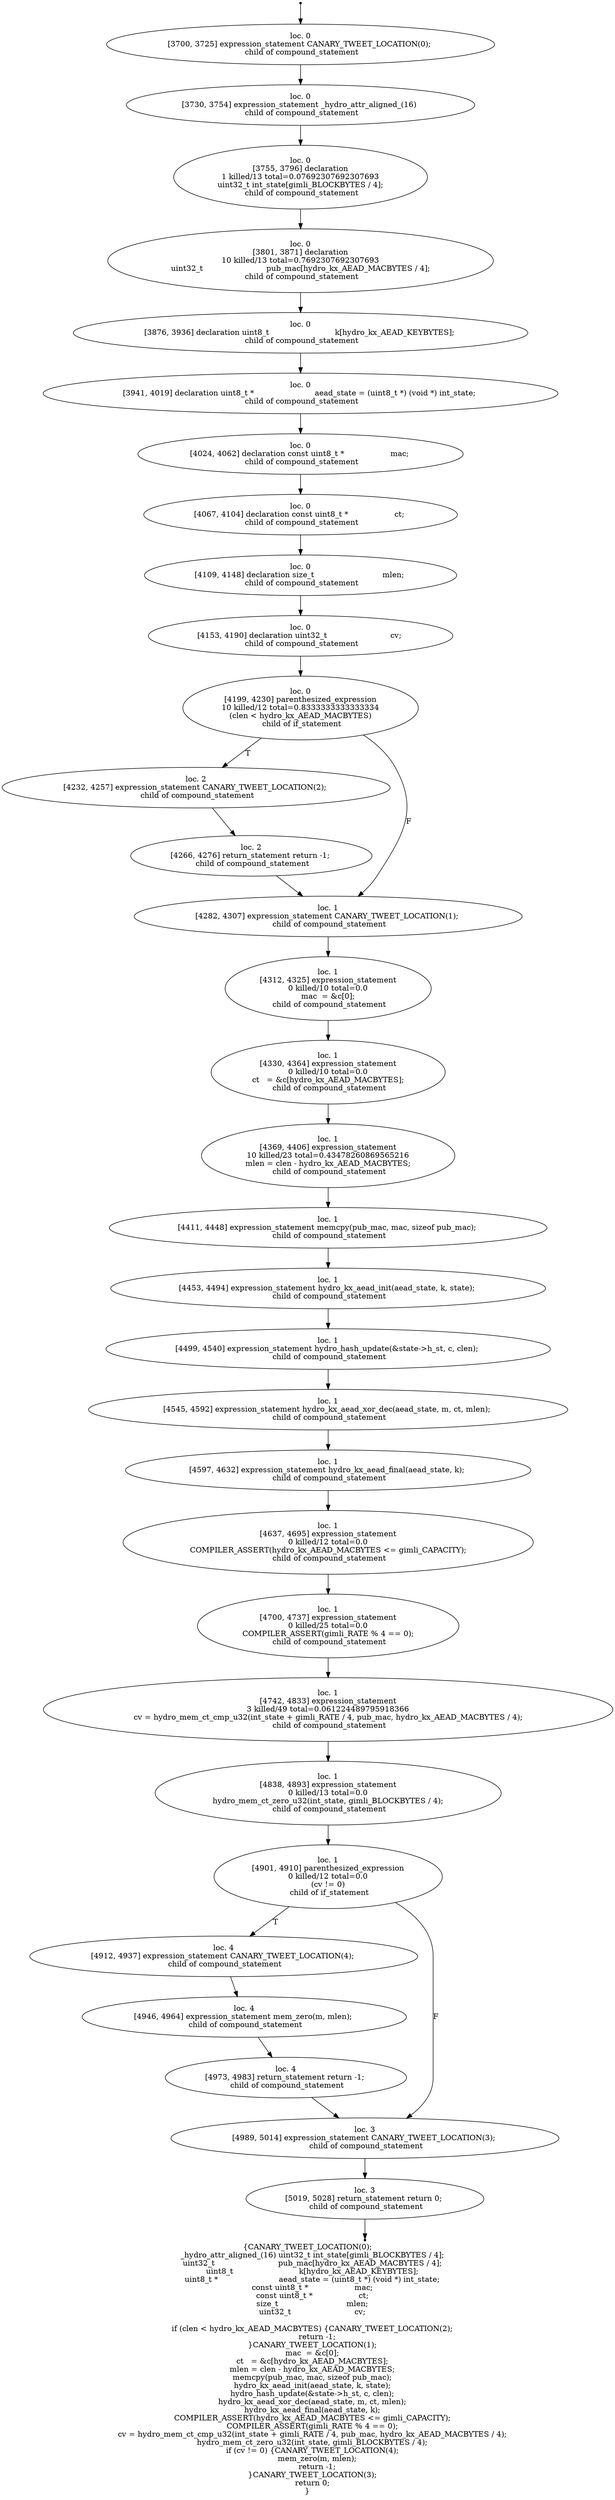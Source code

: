 digraph hydro_kx_aead_decrypt_5 {
	initial [shape=point]
	initial -> "loc. 0
[3700, 3725] expression_statement CANARY_TWEET_LOCATION(0); 
 child of compound_statement"
	final [shape=point]
	"loc. 3
[5019, 5028] return_statement return 0; 
 child of compound_statement" -> final
	"loc. 0
[3700, 3725] expression_statement CANARY_TWEET_LOCATION(0); 
 child of compound_statement"
	"loc. 0
[3700, 3725] expression_statement CANARY_TWEET_LOCATION(0); 
 child of compound_statement" -> "loc. 0
[3730, 3754] expression_statement _hydro_attr_aligned_(16) 
 child of compound_statement"
	"loc. 0
[3730, 3754] expression_statement _hydro_attr_aligned_(16) 
 child of compound_statement"
	"loc. 0
[3730, 3754] expression_statement _hydro_attr_aligned_(16) 
 child of compound_statement" -> "loc. 0
[3755, 3796] declaration
1 killed/13 total=0.07692307692307693
 uint32_t int_state[gimli_BLOCKBYTES / 4]; 
 child of compound_statement"
	"loc. 0
[3755, 3796] declaration
1 killed/13 total=0.07692307692307693
 uint32_t int_state[gimli_BLOCKBYTES / 4]; 
 child of compound_statement"
	"loc. 0
[3755, 3796] declaration
1 killed/13 total=0.07692307692307693
 uint32_t int_state[gimli_BLOCKBYTES / 4]; 
 child of compound_statement" -> "loc. 0
[3801, 3871] declaration
10 killed/13 total=0.7692307692307693
 uint32_t                          pub_mac[hydro_kx_AEAD_MACBYTES / 4]; 
 child of compound_statement"
	"loc. 0
[3801, 3871] declaration
10 killed/13 total=0.7692307692307693
 uint32_t                          pub_mac[hydro_kx_AEAD_MACBYTES / 4]; 
 child of compound_statement"
	"loc. 0
[3801, 3871] declaration
10 killed/13 total=0.7692307692307693
 uint32_t                          pub_mac[hydro_kx_AEAD_MACBYTES / 4]; 
 child of compound_statement" -> "loc. 0
[3876, 3936] declaration uint8_t                           k[hydro_kx_AEAD_KEYBYTES]; 
 child of compound_statement"
	"loc. 0
[3876, 3936] declaration uint8_t                           k[hydro_kx_AEAD_KEYBYTES]; 
 child of compound_statement"
	"loc. 0
[3876, 3936] declaration uint8_t                           k[hydro_kx_AEAD_KEYBYTES]; 
 child of compound_statement" -> "loc. 0
[3941, 4019] declaration uint8_t *                         aead_state = (uint8_t *) (void *) int_state; 
 child of compound_statement"
	"loc. 0
[3941, 4019] declaration uint8_t *                         aead_state = (uint8_t *) (void *) int_state; 
 child of compound_statement"
	"loc. 0
[3941, 4019] declaration uint8_t *                         aead_state = (uint8_t *) (void *) int_state; 
 child of compound_statement" -> "loc. 0
[4024, 4062] declaration const uint8_t *                   mac; 
 child of compound_statement"
	"loc. 0
[4024, 4062] declaration const uint8_t *                   mac; 
 child of compound_statement"
	"loc. 0
[4024, 4062] declaration const uint8_t *                   mac; 
 child of compound_statement" -> "loc. 0
[4067, 4104] declaration const uint8_t *                   ct; 
 child of compound_statement"
	"loc. 0
[4067, 4104] declaration const uint8_t *                   ct; 
 child of compound_statement"
	"loc. 0
[4067, 4104] declaration const uint8_t *                   ct; 
 child of compound_statement" -> "loc. 0
[4109, 4148] declaration size_t                            mlen; 
 child of compound_statement"
	"loc. 0
[4109, 4148] declaration size_t                            mlen; 
 child of compound_statement"
	"loc. 0
[4109, 4148] declaration size_t                            mlen; 
 child of compound_statement" -> "loc. 0
[4153, 4190] declaration uint32_t                          cv; 
 child of compound_statement"
	"loc. 0
[4153, 4190] declaration uint32_t                          cv; 
 child of compound_statement"
	"loc. 0
[4153, 4190] declaration uint32_t                          cv; 
 child of compound_statement" -> "loc. 0
[4199, 4230] parenthesized_expression
10 killed/12 total=0.8333333333333334
 (clen < hydro_kx_AEAD_MACBYTES) 
 child of if_statement"
	"loc. 0
[4199, 4230] parenthesized_expression
10 killed/12 total=0.8333333333333334
 (clen < hydro_kx_AEAD_MACBYTES) 
 child of if_statement"
	"loc. 0
[4199, 4230] parenthesized_expression
10 killed/12 total=0.8333333333333334
 (clen < hydro_kx_AEAD_MACBYTES) 
 child of if_statement" -> "loc. 2
[4232, 4257] expression_statement CANARY_TWEET_LOCATION(2); 
 child of compound_statement" [label=T]
	"loc. 0
[4199, 4230] parenthesized_expression
10 killed/12 total=0.8333333333333334
 (clen < hydro_kx_AEAD_MACBYTES) 
 child of if_statement" -> "loc. 1
[4282, 4307] expression_statement CANARY_TWEET_LOCATION(1); 
 child of compound_statement" [label=F]
	"loc. 2
[4232, 4257] expression_statement CANARY_TWEET_LOCATION(2); 
 child of compound_statement"
	"loc. 2
[4232, 4257] expression_statement CANARY_TWEET_LOCATION(2); 
 child of compound_statement" -> "loc. 2
[4266, 4276] return_statement return -1; 
 child of compound_statement"
	"loc. 1
[4282, 4307] expression_statement CANARY_TWEET_LOCATION(1); 
 child of compound_statement"
	"loc. 1
[4282, 4307] expression_statement CANARY_TWEET_LOCATION(1); 
 child of compound_statement" -> "loc. 1
[4312, 4325] expression_statement
0 killed/10 total=0.0
 mac  = &c[0]; 
 child of compound_statement"
	"loc. 2
[4266, 4276] return_statement return -1; 
 child of compound_statement"
	"loc. 2
[4266, 4276] return_statement return -1; 
 child of compound_statement" -> "loc. 1
[4282, 4307] expression_statement CANARY_TWEET_LOCATION(1); 
 child of compound_statement"
	"loc. 1
[4312, 4325] expression_statement
0 killed/10 total=0.0
 mac  = &c[0]; 
 child of compound_statement"
	"loc. 1
[4312, 4325] expression_statement
0 killed/10 total=0.0
 mac  = &c[0]; 
 child of compound_statement" -> "loc. 1
[4330, 4364] expression_statement
0 killed/10 total=0.0
 ct   = &c[hydro_kx_AEAD_MACBYTES]; 
 child of compound_statement"
	"loc. 1
[4330, 4364] expression_statement
0 killed/10 total=0.0
 ct   = &c[hydro_kx_AEAD_MACBYTES]; 
 child of compound_statement"
	"loc. 1
[4330, 4364] expression_statement
0 killed/10 total=0.0
 ct   = &c[hydro_kx_AEAD_MACBYTES]; 
 child of compound_statement" -> "loc. 1
[4369, 4406] expression_statement
10 killed/23 total=0.43478260869565216
 mlen = clen - hydro_kx_AEAD_MACBYTES; 
 child of compound_statement"
	"loc. 1
[4369, 4406] expression_statement
10 killed/23 total=0.43478260869565216
 mlen = clen - hydro_kx_AEAD_MACBYTES; 
 child of compound_statement"
	"loc. 1
[4369, 4406] expression_statement
10 killed/23 total=0.43478260869565216
 mlen = clen - hydro_kx_AEAD_MACBYTES; 
 child of compound_statement" -> "loc. 1
[4411, 4448] expression_statement memcpy(pub_mac, mac, sizeof pub_mac); 
 child of compound_statement"
	"loc. 1
[4411, 4448] expression_statement memcpy(pub_mac, mac, sizeof pub_mac); 
 child of compound_statement"
	"loc. 1
[4411, 4448] expression_statement memcpy(pub_mac, mac, sizeof pub_mac); 
 child of compound_statement" -> "loc. 1
[4453, 4494] expression_statement hydro_kx_aead_init(aead_state, k, state); 
 child of compound_statement"
	"loc. 1
[4453, 4494] expression_statement hydro_kx_aead_init(aead_state, k, state); 
 child of compound_statement"
	"loc. 1
[4453, 4494] expression_statement hydro_kx_aead_init(aead_state, k, state); 
 child of compound_statement" -> "loc. 1
[4499, 4540] expression_statement hydro_hash_update(&state->h_st, c, clen); 
 child of compound_statement"
	"loc. 1
[4499, 4540] expression_statement hydro_hash_update(&state->h_st, c, clen); 
 child of compound_statement"
	"loc. 1
[4499, 4540] expression_statement hydro_hash_update(&state->h_st, c, clen); 
 child of compound_statement" -> "loc. 1
[4545, 4592] expression_statement hydro_kx_aead_xor_dec(aead_state, m, ct, mlen); 
 child of compound_statement"
	"loc. 1
[4545, 4592] expression_statement hydro_kx_aead_xor_dec(aead_state, m, ct, mlen); 
 child of compound_statement"
	"loc. 1
[4545, 4592] expression_statement hydro_kx_aead_xor_dec(aead_state, m, ct, mlen); 
 child of compound_statement" -> "loc. 1
[4597, 4632] expression_statement hydro_kx_aead_final(aead_state, k); 
 child of compound_statement"
	"loc. 1
[4597, 4632] expression_statement hydro_kx_aead_final(aead_state, k); 
 child of compound_statement"
	"loc. 1
[4597, 4632] expression_statement hydro_kx_aead_final(aead_state, k); 
 child of compound_statement" -> "loc. 1
[4637, 4695] expression_statement
0 killed/12 total=0.0
 COMPILER_ASSERT(hydro_kx_AEAD_MACBYTES <= gimli_CAPACITY); 
 child of compound_statement"
	"loc. 1
[4637, 4695] expression_statement
0 killed/12 total=0.0
 COMPILER_ASSERT(hydro_kx_AEAD_MACBYTES <= gimli_CAPACITY); 
 child of compound_statement"
	"loc. 1
[4637, 4695] expression_statement
0 killed/12 total=0.0
 COMPILER_ASSERT(hydro_kx_AEAD_MACBYTES <= gimli_CAPACITY); 
 child of compound_statement" -> "loc. 1
[4700, 4737] expression_statement
0 killed/25 total=0.0
 COMPILER_ASSERT(gimli_RATE % 4 == 0); 
 child of compound_statement"
	"loc. 1
[4700, 4737] expression_statement
0 killed/25 total=0.0
 COMPILER_ASSERT(gimli_RATE % 4 == 0); 
 child of compound_statement"
	"loc. 1
[4700, 4737] expression_statement
0 killed/25 total=0.0
 COMPILER_ASSERT(gimli_RATE % 4 == 0); 
 child of compound_statement" -> "loc. 1
[4742, 4833] expression_statement
3 killed/49 total=0.061224489795918366
 cv = hydro_mem_ct_cmp_u32(int_state + gimli_RATE / 4, pub_mac, hydro_kx_AEAD_MACBYTES / 4); 
 child of compound_statement"
	"loc. 1
[4742, 4833] expression_statement
3 killed/49 total=0.061224489795918366
 cv = hydro_mem_ct_cmp_u32(int_state + gimli_RATE / 4, pub_mac, hydro_kx_AEAD_MACBYTES / 4); 
 child of compound_statement"
	"loc. 1
[4742, 4833] expression_statement
3 killed/49 total=0.061224489795918366
 cv = hydro_mem_ct_cmp_u32(int_state + gimli_RATE / 4, pub_mac, hydro_kx_AEAD_MACBYTES / 4); 
 child of compound_statement" -> "loc. 1
[4838, 4893] expression_statement
0 killed/13 total=0.0
 hydro_mem_ct_zero_u32(int_state, gimli_BLOCKBYTES / 4); 
 child of compound_statement"
	"loc. 1
[4838, 4893] expression_statement
0 killed/13 total=0.0
 hydro_mem_ct_zero_u32(int_state, gimli_BLOCKBYTES / 4); 
 child of compound_statement"
	"loc. 1
[4838, 4893] expression_statement
0 killed/13 total=0.0
 hydro_mem_ct_zero_u32(int_state, gimli_BLOCKBYTES / 4); 
 child of compound_statement" -> "loc. 1
[4901, 4910] parenthesized_expression
0 killed/12 total=0.0
 (cv != 0) 
 child of if_statement"
	"loc. 1
[4901, 4910] parenthesized_expression
0 killed/12 total=0.0
 (cv != 0) 
 child of if_statement"
	"loc. 1
[4901, 4910] parenthesized_expression
0 killed/12 total=0.0
 (cv != 0) 
 child of if_statement" -> "loc. 4
[4912, 4937] expression_statement CANARY_TWEET_LOCATION(4); 
 child of compound_statement" [label=T]
	"loc. 1
[4901, 4910] parenthesized_expression
0 killed/12 total=0.0
 (cv != 0) 
 child of if_statement" -> "loc. 3
[4989, 5014] expression_statement CANARY_TWEET_LOCATION(3); 
 child of compound_statement" [label=F]
	"loc. 4
[4912, 4937] expression_statement CANARY_TWEET_LOCATION(4); 
 child of compound_statement"
	"loc. 4
[4912, 4937] expression_statement CANARY_TWEET_LOCATION(4); 
 child of compound_statement" -> "loc. 4
[4946, 4964] expression_statement mem_zero(m, mlen); 
 child of compound_statement"
	"loc. 3
[4989, 5014] expression_statement CANARY_TWEET_LOCATION(3); 
 child of compound_statement"
	"loc. 3
[4989, 5014] expression_statement CANARY_TWEET_LOCATION(3); 
 child of compound_statement" -> "loc. 3
[5019, 5028] return_statement return 0; 
 child of compound_statement"
	"loc. 4
[4946, 4964] expression_statement mem_zero(m, mlen); 
 child of compound_statement"
	"loc. 4
[4946, 4964] expression_statement mem_zero(m, mlen); 
 child of compound_statement" -> "loc. 4
[4973, 4983] return_statement return -1; 
 child of compound_statement"
	"loc. 4
[4973, 4983] return_statement return -1; 
 child of compound_statement"
	"loc. 4
[4973, 4983] return_statement return -1; 
 child of compound_statement" -> "loc. 3
[4989, 5014] expression_statement CANARY_TWEET_LOCATION(3); 
 child of compound_statement"
	"loc. 3
[5019, 5028] return_statement return 0; 
 child of compound_statement"
	label="{CANARY_TWEET_LOCATION(0);
    _hydro_attr_aligned_(16) uint32_t int_state[gimli_BLOCKBYTES / 4];
    uint32_t                          pub_mac[hydro_kx_AEAD_MACBYTES / 4];
    uint8_t                           k[hydro_kx_AEAD_KEYBYTES];
    uint8_t *                         aead_state = (uint8_t *) (void *) int_state;
    const uint8_t *                   mac;
    const uint8_t *                   ct;
    size_t                            mlen;
    uint32_t                          cv;

    if (clen < hydro_kx_AEAD_MACBYTES) {CANARY_TWEET_LOCATION(2);
        return -1;
    }CANARY_TWEET_LOCATION(1);
    mac  = &c[0];
    ct   = &c[hydro_kx_AEAD_MACBYTES];
    mlen = clen - hydro_kx_AEAD_MACBYTES;
    memcpy(pub_mac, mac, sizeof pub_mac);
    hydro_kx_aead_init(aead_state, k, state);
    hydro_hash_update(&state->h_st, c, clen);
    hydro_kx_aead_xor_dec(aead_state, m, ct, mlen);
    hydro_kx_aead_final(aead_state, k);
    COMPILER_ASSERT(hydro_kx_AEAD_MACBYTES <= gimli_CAPACITY);
    COMPILER_ASSERT(gimli_RATE % 4 == 0);
    cv = hydro_mem_ct_cmp_u32(int_state + gimli_RATE / 4, pub_mac, hydro_kx_AEAD_MACBYTES / 4);
    hydro_mem_ct_zero_u32(int_state, gimli_BLOCKBYTES / 4);
    if (cv != 0) {CANARY_TWEET_LOCATION(4);
        mem_zero(m, mlen);
        return -1;
    }CANARY_TWEET_LOCATION(3);
    return 0;
}"
}
